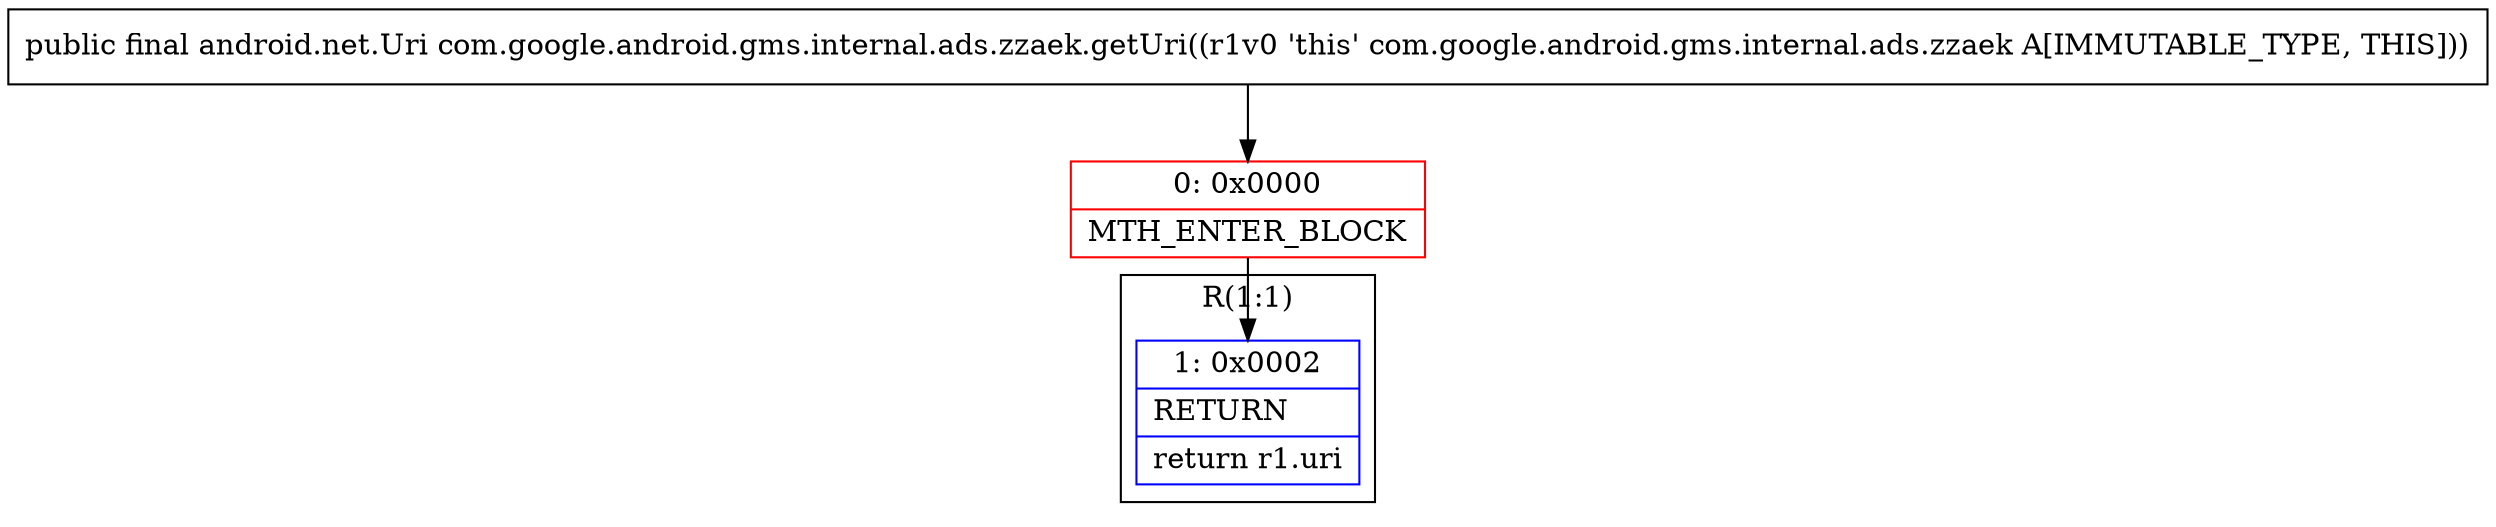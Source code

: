 digraph "CFG forcom.google.android.gms.internal.ads.zzaek.getUri()Landroid\/net\/Uri;" {
subgraph cluster_Region_116784867 {
label = "R(1:1)";
node [shape=record,color=blue];
Node_1 [shape=record,label="{1\:\ 0x0002|RETURN\l|return r1.uri\l}"];
}
Node_0 [shape=record,color=red,label="{0\:\ 0x0000|MTH_ENTER_BLOCK\l}"];
MethodNode[shape=record,label="{public final android.net.Uri com.google.android.gms.internal.ads.zzaek.getUri((r1v0 'this' com.google.android.gms.internal.ads.zzaek A[IMMUTABLE_TYPE, THIS])) }"];
MethodNode -> Node_0;
Node_0 -> Node_1;
}

